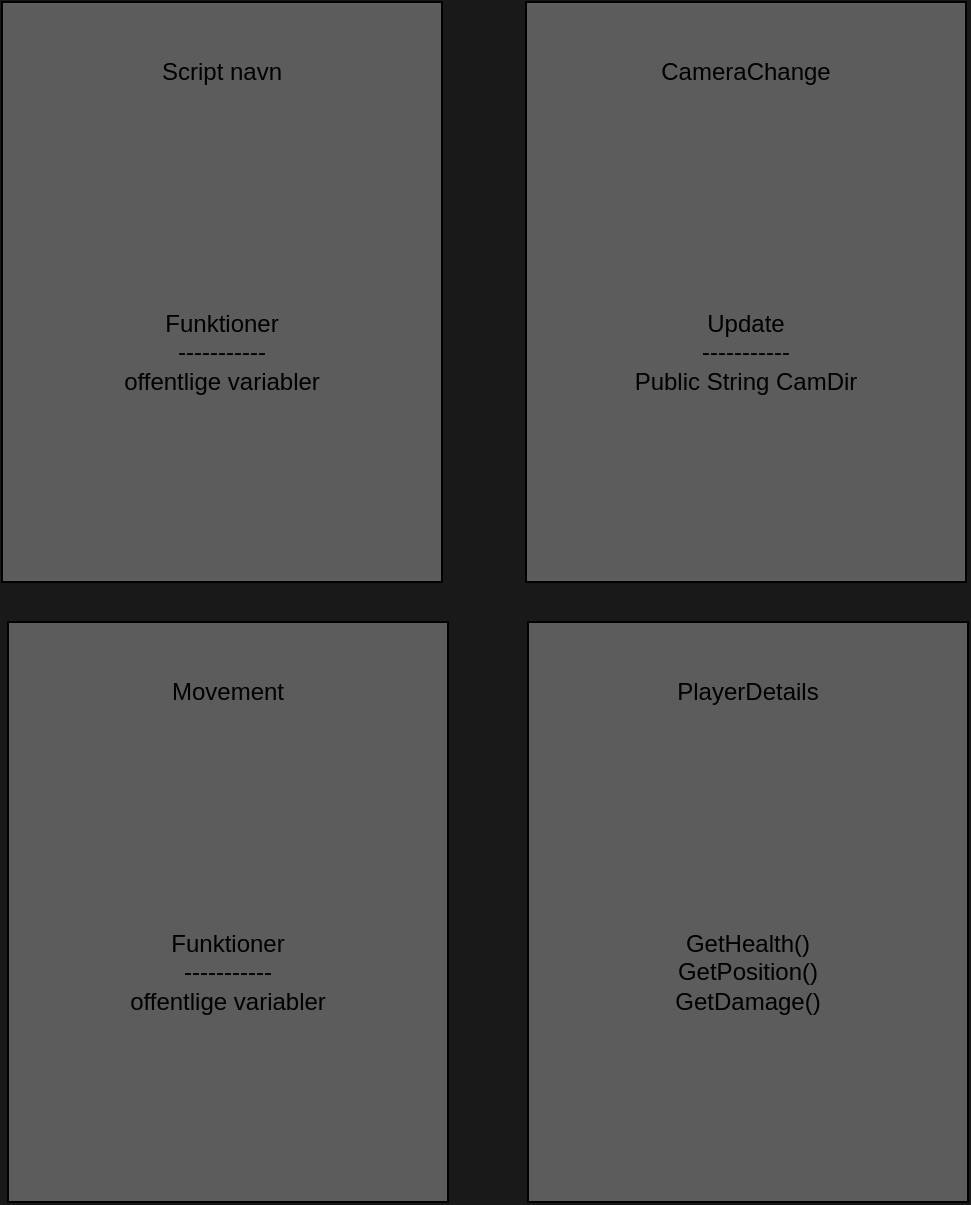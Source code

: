 <mxfile version="23.1.4" type="github">
  <diagram name="Side-1" id="M3Rd7NAe1DH0WTdxckw0">
    <mxGraphModel dx="1209" dy="734" grid="1" gridSize="10" guides="1" tooltips="1" connect="1" arrows="1" fold="1" page="1" pageScale="1" pageWidth="827" pageHeight="1169" background="#191919" math="0" shadow="0">
      <root>
        <mxCell id="0" />
        <mxCell id="1" parent="0" />
        <mxCell id="7upqgyInjAvERLsDu8iF-3" value="" style="rounded=0;whiteSpace=wrap;html=1;fillColor=#5C5C5C;" vertex="1" parent="1">
          <mxGeometry x="419" y="130" width="220" height="290" as="geometry" />
        </mxCell>
        <mxCell id="7upqgyInjAvERLsDu8iF-4" value="CameraChange" style="text;html=1;align=center;verticalAlign=middle;whiteSpace=wrap;rounded=0;" vertex="1" parent="1">
          <mxGeometry x="439" y="150" width="180" height="30" as="geometry" />
        </mxCell>
        <mxCell id="7upqgyInjAvERLsDu8iF-5" value="Update&lt;br&gt;-----------&lt;br&gt;Public String CamDir" style="text;html=1;align=center;verticalAlign=middle;whiteSpace=wrap;rounded=0;" vertex="1" parent="1">
          <mxGeometry x="439" y="210" width="180" height="190" as="geometry" />
        </mxCell>
        <mxCell id="lyic0oma0L8n6ndw-db4-4" value="" style="group" vertex="1" connectable="0" parent="1">
          <mxGeometry x="157" y="130" width="220" height="290" as="geometry" />
        </mxCell>
        <mxCell id="lyic0oma0L8n6ndw-db4-1" value="" style="rounded=0;whiteSpace=wrap;html=1;fillColor=#5C5C5C;" vertex="1" parent="lyic0oma0L8n6ndw-db4-4">
          <mxGeometry width="220" height="290" as="geometry" />
        </mxCell>
        <mxCell id="lyic0oma0L8n6ndw-db4-2" value="Script navn" style="text;html=1;align=center;verticalAlign=middle;whiteSpace=wrap;rounded=0;" vertex="1" parent="lyic0oma0L8n6ndw-db4-4">
          <mxGeometry x="20" y="20" width="180" height="30" as="geometry" />
        </mxCell>
        <mxCell id="lyic0oma0L8n6ndw-db4-3" value="Funktioner&lt;br&gt;-----------&lt;br&gt;offentlige variabler" style="text;html=1;align=center;verticalAlign=middle;whiteSpace=wrap;rounded=0;" vertex="1" parent="lyic0oma0L8n6ndw-db4-4">
          <mxGeometry x="20" y="80" width="180" height="190" as="geometry" />
        </mxCell>
        <mxCell id="lyic0oma0L8n6ndw-db4-10" value="" style="group" vertex="1" connectable="0" parent="1">
          <mxGeometry x="160" y="440" width="220" height="290" as="geometry" />
        </mxCell>
        <mxCell id="lyic0oma0L8n6ndw-db4-11" value="" style="rounded=0;whiteSpace=wrap;html=1;fillColor=#5C5C5C;" vertex="1" parent="lyic0oma0L8n6ndw-db4-10">
          <mxGeometry width="220" height="290" as="geometry" />
        </mxCell>
        <mxCell id="lyic0oma0L8n6ndw-db4-12" value="Movement" style="text;html=1;align=center;verticalAlign=middle;whiteSpace=wrap;rounded=0;" vertex="1" parent="lyic0oma0L8n6ndw-db4-10">
          <mxGeometry x="20" y="20" width="180" height="30" as="geometry" />
        </mxCell>
        <mxCell id="lyic0oma0L8n6ndw-db4-13" value="Funktioner&lt;br&gt;-----------&lt;br&gt;offentlige variabler" style="text;html=1;align=center;verticalAlign=middle;whiteSpace=wrap;rounded=0;" vertex="1" parent="lyic0oma0L8n6ndw-db4-10">
          <mxGeometry x="20" y="80" width="180" height="190" as="geometry" />
        </mxCell>
        <mxCell id="lyic0oma0L8n6ndw-db4-14" value="" style="group" vertex="1" connectable="0" parent="1">
          <mxGeometry x="420" y="440" width="220" height="290" as="geometry" />
        </mxCell>
        <mxCell id="lyic0oma0L8n6ndw-db4-15" value="" style="rounded=0;whiteSpace=wrap;html=1;fillColor=#5C5C5C;" vertex="1" parent="lyic0oma0L8n6ndw-db4-14">
          <mxGeometry width="220" height="290" as="geometry" />
        </mxCell>
        <mxCell id="lyic0oma0L8n6ndw-db4-16" value="PlayerDetails" style="text;html=1;align=center;verticalAlign=middle;whiteSpace=wrap;rounded=0;" vertex="1" parent="lyic0oma0L8n6ndw-db4-14">
          <mxGeometry x="20" y="20" width="180" height="30" as="geometry" />
        </mxCell>
        <mxCell id="lyic0oma0L8n6ndw-db4-17" value="GetHealth()&lt;br&gt;GetPosition()&lt;br&gt;GetDamage()&lt;br&gt;" style="text;html=1;align=center;verticalAlign=middle;whiteSpace=wrap;rounded=0;" vertex="1" parent="lyic0oma0L8n6ndw-db4-14">
          <mxGeometry x="20" y="80" width="180" height="190" as="geometry" />
        </mxCell>
      </root>
    </mxGraphModel>
  </diagram>
</mxfile>

